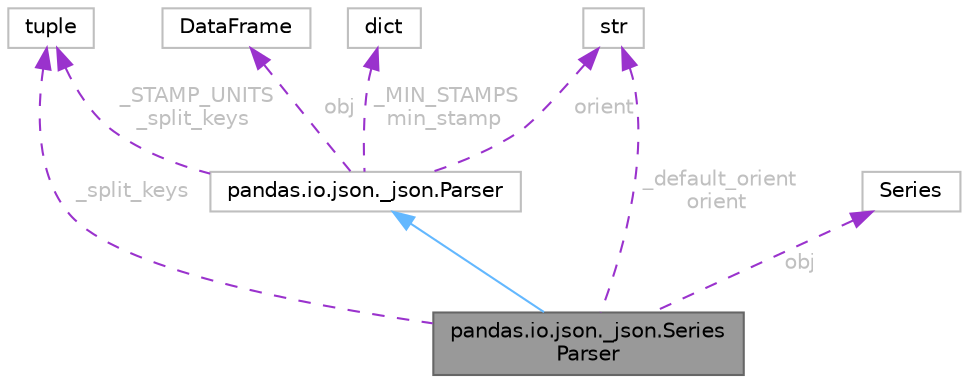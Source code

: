digraph "pandas.io.json._json.SeriesParser"
{
 // LATEX_PDF_SIZE
  bgcolor="transparent";
  edge [fontname=Helvetica,fontsize=10,labelfontname=Helvetica,labelfontsize=10];
  node [fontname=Helvetica,fontsize=10,shape=box,height=0.2,width=0.4];
  Node1 [id="Node000001",label="pandas.io.json._json.Series\lParser",height=0.2,width=0.4,color="gray40", fillcolor="grey60", style="filled", fontcolor="black",tooltip=" "];
  Node2 -> Node1 [id="edge9_Node000001_Node000002",dir="back",color="steelblue1",style="solid",tooltip=" "];
  Node2 [id="Node000002",label="pandas.io.json._json.Parser",height=0.2,width=0.4,color="grey75", fillcolor="white", style="filled",URL="$df/d16/classpandas_1_1io_1_1json_1_1__json_1_1Parser.html",tooltip=" "];
  Node3 -> Node2 [id="edge10_Node000002_Node000003",dir="back",color="darkorchid3",style="dashed",tooltip=" ",label=" _STAMP_UNITS\n_split_keys",fontcolor="grey" ];
  Node3 [id="Node000003",label="tuple",height=0.2,width=0.4,color="grey75", fillcolor="white", style="filled",tooltip=" "];
  Node4 -> Node2 [id="edge11_Node000002_Node000004",dir="back",color="darkorchid3",style="dashed",tooltip=" ",label=" _MIN_STAMPS\nmin_stamp",fontcolor="grey" ];
  Node4 [id="Node000004",label="dict",height=0.2,width=0.4,color="grey75", fillcolor="white", style="filled",tooltip=" "];
  Node5 -> Node2 [id="edge12_Node000002_Node000005",dir="back",color="darkorchid3",style="dashed",tooltip=" ",label=" orient",fontcolor="grey" ];
  Node5 [id="Node000005",label="str",height=0.2,width=0.4,color="grey75", fillcolor="white", style="filled",tooltip=" "];
  Node6 -> Node2 [id="edge13_Node000002_Node000006",dir="back",color="darkorchid3",style="dashed",tooltip=" ",label=" obj",fontcolor="grey" ];
  Node6 [id="Node000006",label="DataFrame",height=0.2,width=0.4,color="grey75", fillcolor="white", style="filled",tooltip=" "];
  Node5 -> Node1 [id="edge14_Node000001_Node000005",dir="back",color="darkorchid3",style="dashed",tooltip=" ",label=" _default_orient\norient",fontcolor="grey" ];
  Node3 -> Node1 [id="edge15_Node000001_Node000003",dir="back",color="darkorchid3",style="dashed",tooltip=" ",label=" _split_keys",fontcolor="grey" ];
  Node7 -> Node1 [id="edge16_Node000001_Node000007",dir="back",color="darkorchid3",style="dashed",tooltip=" ",label=" obj",fontcolor="grey" ];
  Node7 [id="Node000007",label="Series",height=0.2,width=0.4,color="grey75", fillcolor="white", style="filled",tooltip=" "];
}
